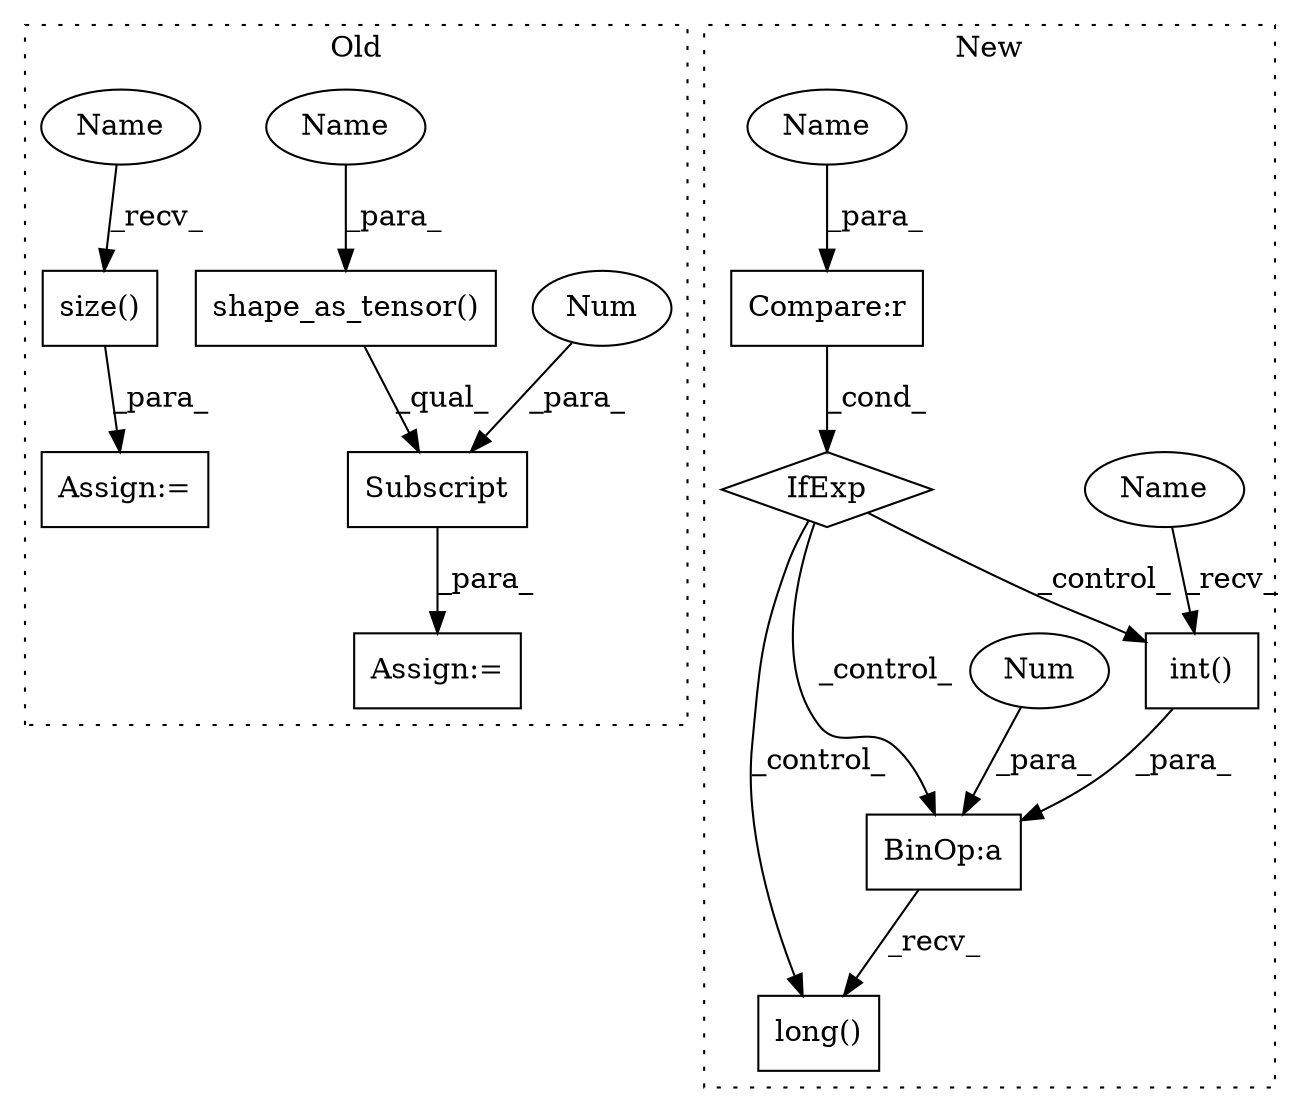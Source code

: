 digraph G {
subgraph cluster0 {
1 [label="size()" a="75" s="2253" l="12" shape="box"];
5 [label="Assign:=" a="68" s="2241" l="12" shape="box"];
9 [label="shape_as_tensor()" a="75" s="2977,3019" l="37,1" shape="box"];
10 [label="Subscript" a="63" s="2977,0" l="46,0" shape="box"];
11 [label="Num" a="76" s="3021" l="1" shape="ellipse"];
12 [label="Assign:=" a="68" s="2974" l="3" shape="box"];
13 [label="Name" a="87" s="3014" l="5" shape="ellipse"];
14 [label="Name" a="87" s="2253" l="5" shape="ellipse"];
label = "Old";
style="dotted";
}
subgraph cluster1 {
2 [label="IfExp" a="51" s="2873,2897" l="4,6" shape="diamond"];
3 [label="Compare:r" a="40" s="2877" l="20" shape="box"];
4 [label="BinOp:a" a="82" s="2861" l="3" shape="box"];
6 [label="int()" a="75" s="2847" l="14" shape="box"];
7 [label="long()" a="75" s="2846" l="27" shape="box"];
8 [label="Num" a="76" s="2864" l="1" shape="ellipse"];
15 [label="Name" a="87" s="2877" l="8" shape="ellipse"];
16 [label="Name" a="87" s="2847" l="8" shape="ellipse"];
label = "New";
style="dotted";
}
1 -> 5 [label="_para_"];
2 -> 4 [label="_control_"];
2 -> 6 [label="_control_"];
2 -> 7 [label="_control_"];
3 -> 2 [label="_cond_"];
4 -> 7 [label="_recv_"];
6 -> 4 [label="_para_"];
8 -> 4 [label="_para_"];
9 -> 10 [label="_qual_"];
10 -> 12 [label="_para_"];
11 -> 10 [label="_para_"];
13 -> 9 [label="_para_"];
14 -> 1 [label="_recv_"];
15 -> 3 [label="_para_"];
16 -> 6 [label="_recv_"];
}